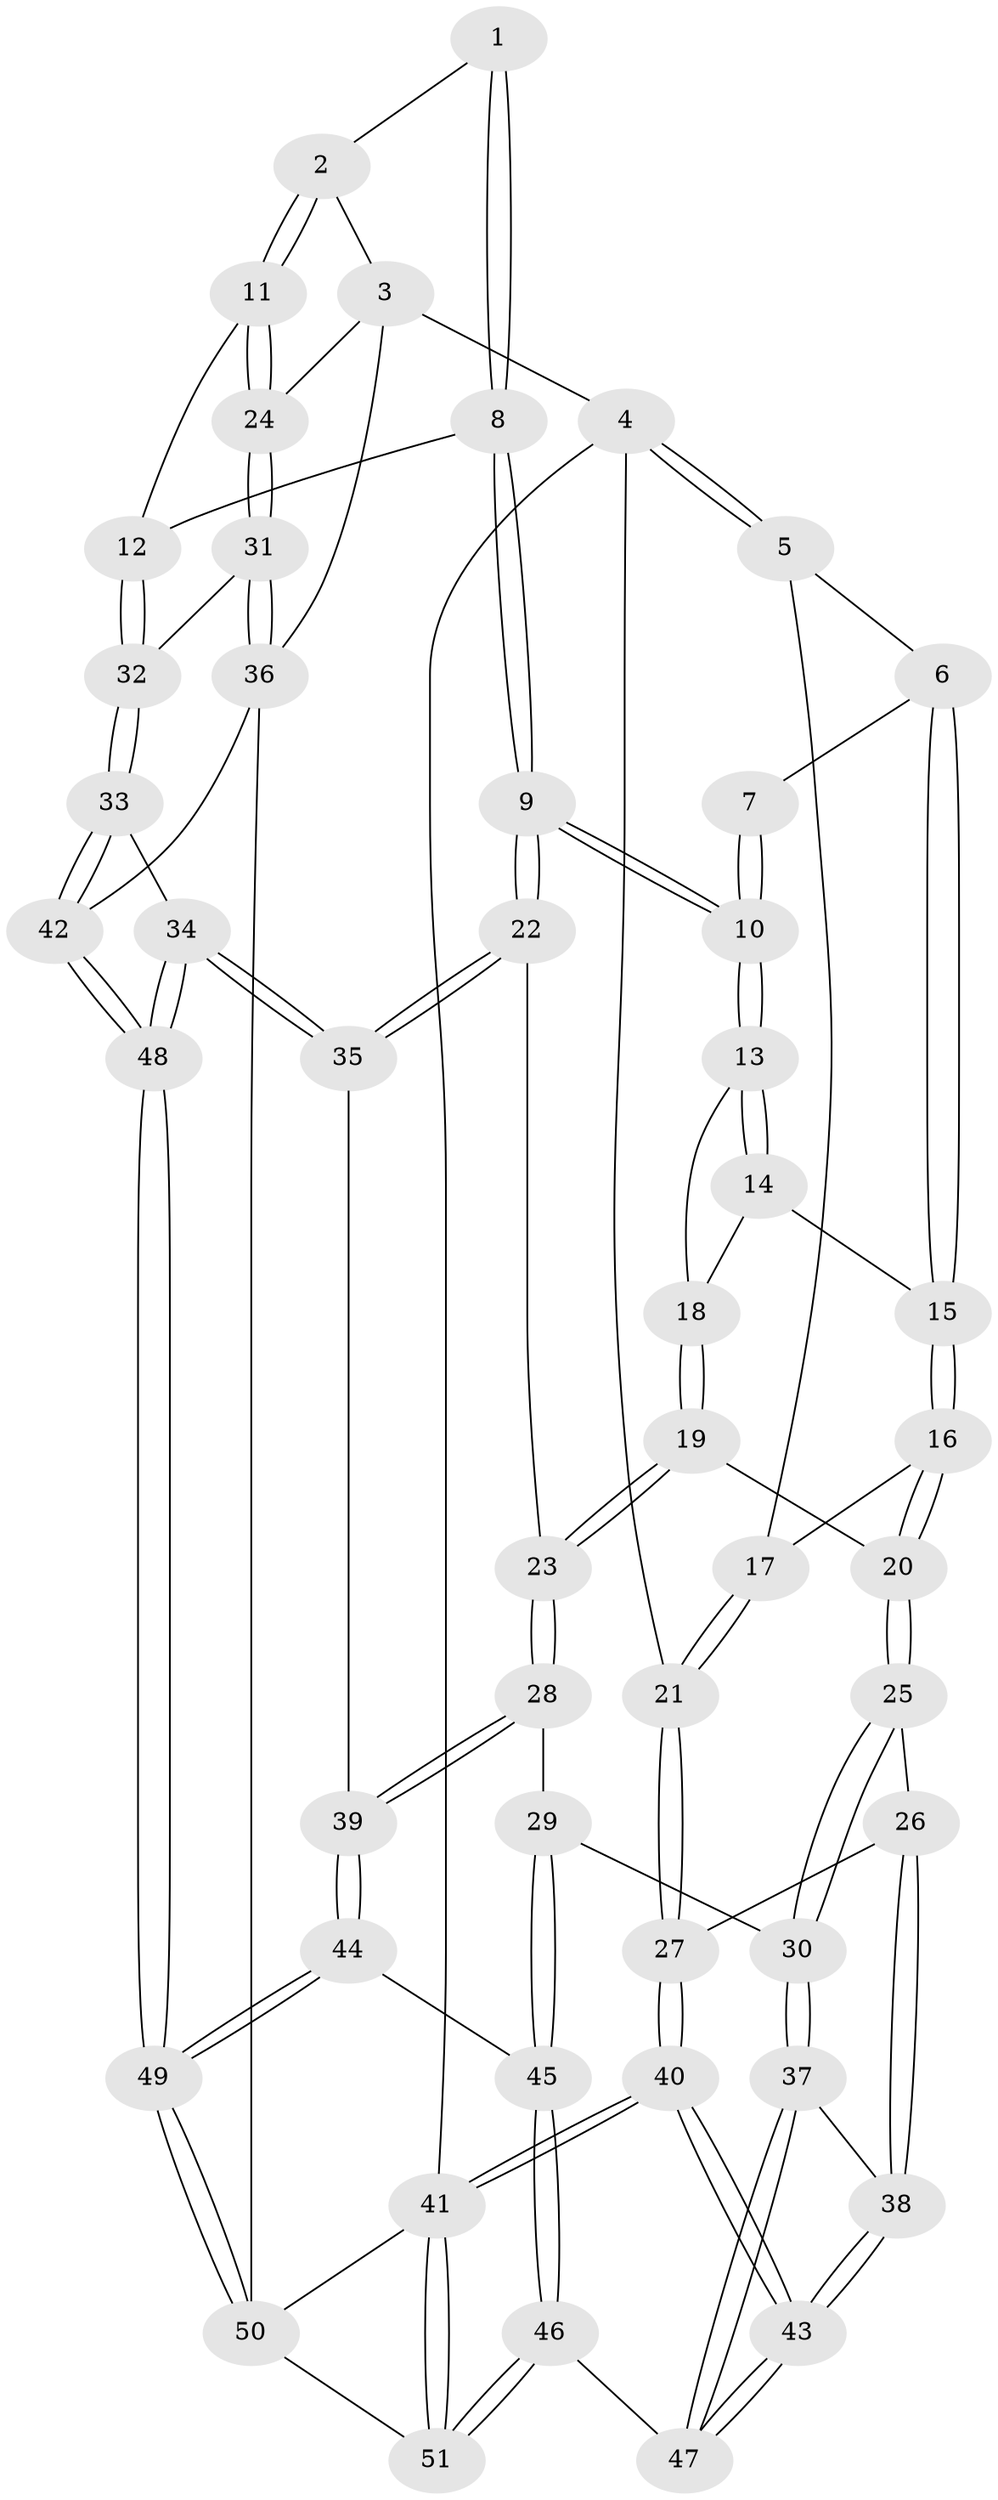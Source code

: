 // Generated by graph-tools (version 1.1) at 2025/00/03/09/25 05:00:56]
// undirected, 51 vertices, 124 edges
graph export_dot {
graph [start="1"]
  node [color=gray90,style=filled];
  1 [pos="+0.7391356669541468+0"];
  2 [pos="+0.8296770976093977+0"];
  3 [pos="+1+0"];
  4 [pos="+0+0"];
  5 [pos="+0+0"];
  6 [pos="+0.15047579540006856+0"];
  7 [pos="+0.537056551696836+0"];
  8 [pos="+0.634360700479123+0.30775857357385666"];
  9 [pos="+0.6184454985833019+0.3117300916310334"];
  10 [pos="+0.5158816257244314+0.2036176215632405"];
  11 [pos="+0.7374307362927712+0.2851952815905529"];
  12 [pos="+0.6792565596906233+0.30889801163935604"];
  13 [pos="+0.4603386505931296+0.1899058383988549"];
  14 [pos="+0.2618833336943323+0.034534534461907275"];
  15 [pos="+0.22318576098043577+0"];
  16 [pos="+0.18084591928170546+0.3286175781705721"];
  17 [pos="+0.05492727431791576+0.20758322102052143"];
  18 [pos="+0.3276418761282426+0.2557722812123283"];
  19 [pos="+0.2814463741167126+0.29391529987155207"];
  20 [pos="+0.18104647086006356+0.32969464602851073"];
  21 [pos="+0+0.3341418203442028"];
  22 [pos="+0.5658262214726395+0.3917669161291281"];
  23 [pos="+0.5547173596406504+0.3976510196774686"];
  24 [pos="+1+0.17389747313776188"];
  25 [pos="+0.1806515852715518+0.33096807219798957"];
  26 [pos="+0+0.4116208357923771"];
  27 [pos="+0+0.4095147426648614"];
  28 [pos="+0.4374790925383177+0.4847620977176724"];
  29 [pos="+0.34594983488982733+0.5338675713829504"];
  30 [pos="+0.3108510677308957+0.5317969444495045"];
  31 [pos="+1+0.35839466253062063"];
  32 [pos="+0.827501270708931+0.507863509106621"];
  33 [pos="+0.827439768893973+0.5606281276412381"];
  34 [pos="+0.715957897188507+0.6489218707003269"];
  35 [pos="+0.6411667261334729+0.5854650250816712"];
  36 [pos="+1+0.6857012170507047"];
  37 [pos="+0.1927703907223874+0.6397586336329717"];
  38 [pos="+0.16127293502856985+0.6552972953951272"];
  39 [pos="+0.5461898793075755+0.6625393265789393"];
  40 [pos="+0+1"];
  41 [pos="+0+1"];
  42 [pos="+1+0.7119886661882471"];
  43 [pos="+0+1"];
  44 [pos="+0.5058942855414985+0.7387883129419092"];
  45 [pos="+0.4444120014624817+0.7307044159225913"];
  46 [pos="+0.3902843354931669+0.7889963327713387"];
  47 [pos="+0.340629731873793+0.7836875319443842"];
  48 [pos="+0.7375826997877877+0.8935531354878734"];
  49 [pos="+0.7237493706878118+0.9156701777775905"];
  50 [pos="+0.6974816074576983+1"];
  51 [pos="+0.4039732925105613+1"];
  1 -- 2;
  1 -- 8;
  1 -- 8;
  2 -- 3;
  2 -- 11;
  2 -- 11;
  3 -- 4;
  3 -- 24;
  3 -- 36;
  4 -- 5;
  4 -- 5;
  4 -- 21;
  4 -- 41;
  5 -- 6;
  5 -- 17;
  6 -- 7;
  6 -- 15;
  6 -- 15;
  7 -- 10;
  7 -- 10;
  8 -- 9;
  8 -- 9;
  8 -- 12;
  9 -- 10;
  9 -- 10;
  9 -- 22;
  9 -- 22;
  10 -- 13;
  10 -- 13;
  11 -- 12;
  11 -- 24;
  11 -- 24;
  12 -- 32;
  12 -- 32;
  13 -- 14;
  13 -- 14;
  13 -- 18;
  14 -- 15;
  14 -- 18;
  15 -- 16;
  15 -- 16;
  16 -- 17;
  16 -- 20;
  16 -- 20;
  17 -- 21;
  17 -- 21;
  18 -- 19;
  18 -- 19;
  19 -- 20;
  19 -- 23;
  19 -- 23;
  20 -- 25;
  20 -- 25;
  21 -- 27;
  21 -- 27;
  22 -- 23;
  22 -- 35;
  22 -- 35;
  23 -- 28;
  23 -- 28;
  24 -- 31;
  24 -- 31;
  25 -- 26;
  25 -- 30;
  25 -- 30;
  26 -- 27;
  26 -- 38;
  26 -- 38;
  27 -- 40;
  27 -- 40;
  28 -- 29;
  28 -- 39;
  28 -- 39;
  29 -- 30;
  29 -- 45;
  29 -- 45;
  30 -- 37;
  30 -- 37;
  31 -- 32;
  31 -- 36;
  31 -- 36;
  32 -- 33;
  32 -- 33;
  33 -- 34;
  33 -- 42;
  33 -- 42;
  34 -- 35;
  34 -- 35;
  34 -- 48;
  34 -- 48;
  35 -- 39;
  36 -- 42;
  36 -- 50;
  37 -- 38;
  37 -- 47;
  37 -- 47;
  38 -- 43;
  38 -- 43;
  39 -- 44;
  39 -- 44;
  40 -- 41;
  40 -- 41;
  40 -- 43;
  40 -- 43;
  41 -- 51;
  41 -- 51;
  41 -- 50;
  42 -- 48;
  42 -- 48;
  43 -- 47;
  43 -- 47;
  44 -- 45;
  44 -- 49;
  44 -- 49;
  45 -- 46;
  45 -- 46;
  46 -- 47;
  46 -- 51;
  46 -- 51;
  48 -- 49;
  48 -- 49;
  49 -- 50;
  49 -- 50;
  50 -- 51;
}
